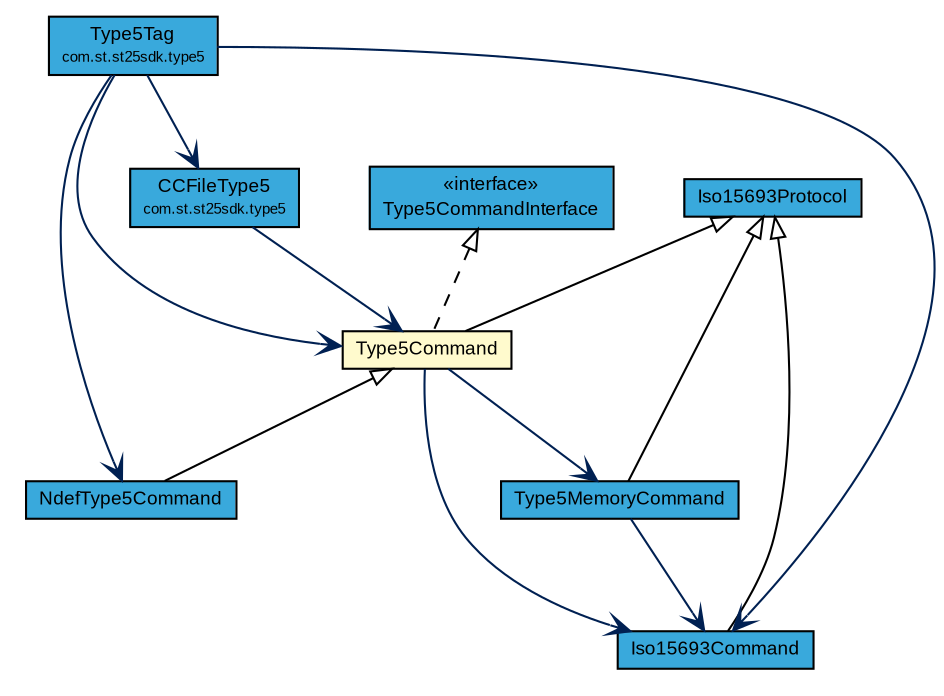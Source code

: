 #!/usr/local/bin/dot
#
# Class diagram 
# Generated by UMLGraph version R5_7_2-3-gee82a7 (http://www.umlgraph.org/)
#

digraph G {
	edge [fontname="arial",fontsize=10,labelfontname="arial",labelfontsize=10];
	node [fontname="arial",fontsize=10,shape=plaintext];
	nodesep=0.25;
	ranksep=0.5;
	// com.st.st25sdk.command.Type5MemoryCommand
	c58368 [label=<<table title="com.st.st25sdk.command.Type5MemoryCommand" border="0" cellborder="1" cellspacing="0" cellpadding="2" port="p" bgcolor="#39a9dc" href="./Type5MemoryCommand.html">
		<tr><td><table border="0" cellspacing="0" cellpadding="1">
<tr><td align="center" balign="center"> Type5MemoryCommand </td></tr>
		</table></td></tr>
		</table>>, URL="./Type5MemoryCommand.html", fontname="arial", fontcolor="black", fontsize=9.0];
	// com.st.st25sdk.command.Type5CommandInterface
	c58370 [label=<<table title="com.st.st25sdk.command.Type5CommandInterface" border="0" cellborder="1" cellspacing="0" cellpadding="2" port="p" bgcolor="#39a9dc" href="./Type5CommandInterface.html">
		<tr><td><table border="0" cellspacing="0" cellpadding="1">
<tr><td align="center" balign="center"> &#171;interface&#187; </td></tr>
<tr><td align="center" balign="center"> Type5CommandInterface </td></tr>
		</table></td></tr>
		</table>>, URL="./Type5CommandInterface.html", fontname="arial", fontcolor="black", fontsize=9.0];
	// com.st.st25sdk.command.Type5Command
	c58371 [label=<<table title="com.st.st25sdk.command.Type5Command" border="0" cellborder="1" cellspacing="0" cellpadding="2" port="p" bgcolor="lemonChiffon" href="./Type5Command.html">
		<tr><td><table border="0" cellspacing="0" cellpadding="1">
<tr><td align="center" balign="center"> Type5Command </td></tr>
		</table></td></tr>
		</table>>, URL="./Type5Command.html", fontname="arial", fontcolor="black", fontsize=9.0];
	// com.st.st25sdk.command.NdefType5Command
	c58387 [label=<<table title="com.st.st25sdk.command.NdefType5Command" border="0" cellborder="1" cellspacing="0" cellpadding="2" port="p" bgcolor="#39a9dc" href="./NdefType5Command.html">
		<tr><td><table border="0" cellspacing="0" cellpadding="1">
<tr><td align="center" balign="center"> NdefType5Command </td></tr>
		</table></td></tr>
		</table>>, URL="./NdefType5Command.html", fontname="arial", fontcolor="black", fontsize=9.0];
	// com.st.st25sdk.command.Iso15693Protocol
	c58394 [label=<<table title="com.st.st25sdk.command.Iso15693Protocol" border="0" cellborder="1" cellspacing="0" cellpadding="2" port="p" bgcolor="#39a9dc" href="./Iso15693Protocol.html">
		<tr><td><table border="0" cellspacing="0" cellpadding="1">
<tr><td align="center" balign="center"> Iso15693Protocol </td></tr>
		</table></td></tr>
		</table>>, URL="./Iso15693Protocol.html", fontname="arial", fontcolor="black", fontsize=9.0];
	// com.st.st25sdk.command.Iso15693Command
	c58399 [label=<<table title="com.st.st25sdk.command.Iso15693Command" border="0" cellborder="1" cellspacing="0" cellpadding="2" port="p" bgcolor="#39a9dc" href="./Iso15693Command.html">
		<tr><td><table border="0" cellspacing="0" cellpadding="1">
<tr><td align="center" balign="center"> Iso15693Command </td></tr>
		</table></td></tr>
		</table>>, URL="./Iso15693Command.html", fontname="arial", fontcolor="black", fontsize=9.0];
	// com.st.st25sdk.type5.Type5Tag
	c58493 [label=<<table title="com.st.st25sdk.type5.Type5Tag" border="0" cellborder="1" cellspacing="0" cellpadding="2" port="p" bgcolor="#39a9dc" href="../type5/Type5Tag.html">
		<tr><td><table border="0" cellspacing="0" cellpadding="1">
<tr><td align="center" balign="center"> Type5Tag </td></tr>
<tr><td align="center" balign="center"><font point-size="7.0"> com.st.st25sdk.type5 </font></td></tr>
		</table></td></tr>
		</table>>, URL="../type5/Type5Tag.html", fontname="arial", fontcolor="black", fontsize=9.0];
	// com.st.st25sdk.type5.CCFileType5
	c58507 [label=<<table title="com.st.st25sdk.type5.CCFileType5" border="0" cellborder="1" cellspacing="0" cellpadding="2" port="p" bgcolor="#39a9dc" href="../type5/CCFileType5.html">
		<tr><td><table border="0" cellspacing="0" cellpadding="1">
<tr><td align="center" balign="center"> CCFileType5 </td></tr>
<tr><td align="center" balign="center"><font point-size="7.0"> com.st.st25sdk.type5 </font></td></tr>
		</table></td></tr>
		</table>>, URL="../type5/CCFileType5.html", fontname="arial", fontcolor="black", fontsize=9.0];
	//com.st.st25sdk.command.Type5MemoryCommand extends com.st.st25sdk.command.Iso15693Protocol
	c58394:p -> c58368:p [dir=back,arrowtail=empty];
	//com.st.st25sdk.command.Type5Command extends com.st.st25sdk.command.Iso15693Protocol
	c58394:p -> c58371:p [dir=back,arrowtail=empty];
	//com.st.st25sdk.command.Type5Command implements com.st.st25sdk.command.Type5CommandInterface
	c58370:p -> c58371:p [dir=back,arrowtail=empty,style=dashed];
	//com.st.st25sdk.command.NdefType5Command extends com.st.st25sdk.command.Type5Command
	c58371:p -> c58387:p [dir=back,arrowtail=empty];
	//com.st.st25sdk.command.Iso15693Command extends com.st.st25sdk.command.Iso15693Protocol
	c58394:p -> c58399:p [dir=back,arrowtail=empty];
	// com.st.st25sdk.command.Type5MemoryCommand NAVASSOC com.st.st25sdk.command.Iso15693Command
	c58368:p -> c58399:p [taillabel="", label="", headlabel="", fontname="arial", fontcolor="#002052", fontsize=10.0, color="#002052", arrowhead=open];
	// com.st.st25sdk.command.Type5Command NAVASSOC com.st.st25sdk.command.Iso15693Command
	c58371:p -> c58399:p [taillabel="", label="", headlabel="", fontname="arial", fontcolor="#002052", fontsize=10.0, color="#002052", arrowhead=open];
	// com.st.st25sdk.command.Type5Command NAVASSOC com.st.st25sdk.command.Type5MemoryCommand
	c58371:p -> c58368:p [taillabel="", label="", headlabel="", fontname="arial", fontcolor="#002052", fontsize=10.0, color="#002052", arrowhead=open];
	// com.st.st25sdk.type5.Type5Tag NAVASSOC com.st.st25sdk.type5.CCFileType5
	c58493:p -> c58507:p [taillabel="", label="", headlabel="", fontname="arial", fontcolor="#002052", fontsize=10.0, color="#002052", arrowhead=open];
	// com.st.st25sdk.type5.Type5Tag NAVASSOC com.st.st25sdk.command.Type5Command
	c58493:p -> c58371:p [taillabel="", label="", headlabel="", fontname="arial", fontcolor="#002052", fontsize=10.0, color="#002052", arrowhead=open];
	// com.st.st25sdk.type5.Type5Tag NAVASSOC com.st.st25sdk.command.Iso15693Command
	c58493:p -> c58399:p [taillabel="", label="", headlabel="", fontname="arial", fontcolor="#002052", fontsize=10.0, color="#002052", arrowhead=open];
	// com.st.st25sdk.type5.Type5Tag NAVASSOC com.st.st25sdk.command.NdefType5Command
	c58493:p -> c58387:p [taillabel="", label="", headlabel="", fontname="arial", fontcolor="#002052", fontsize=10.0, color="#002052", arrowhead=open];
	// com.st.st25sdk.type5.CCFileType5 NAVASSOC com.st.st25sdk.command.Type5Command
	c58507:p -> c58371:p [taillabel="", label="", headlabel="", fontname="arial", fontcolor="#002052", fontsize=10.0, color="#002052", arrowhead=open];
}

